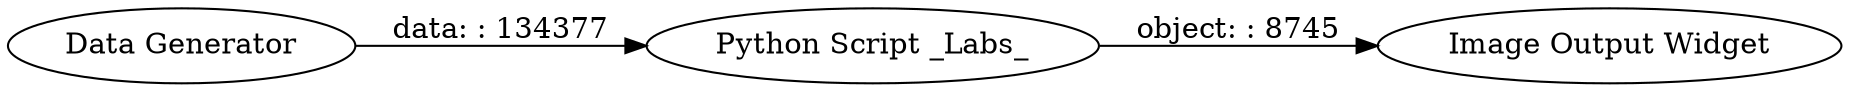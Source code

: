 digraph {
	"7646644326017577171_5" [label="Python Script _Labs_"]
	"7646644326017577171_6" [label="Data Generator"]
	"7646644326017577171_11" [label="Image Output Widget"]
	"7646644326017577171_5" -> "7646644326017577171_11" [label="object: : 8745"]
	"7646644326017577171_6" -> "7646644326017577171_5" [label="data: : 134377"]
	rankdir=LR
}
